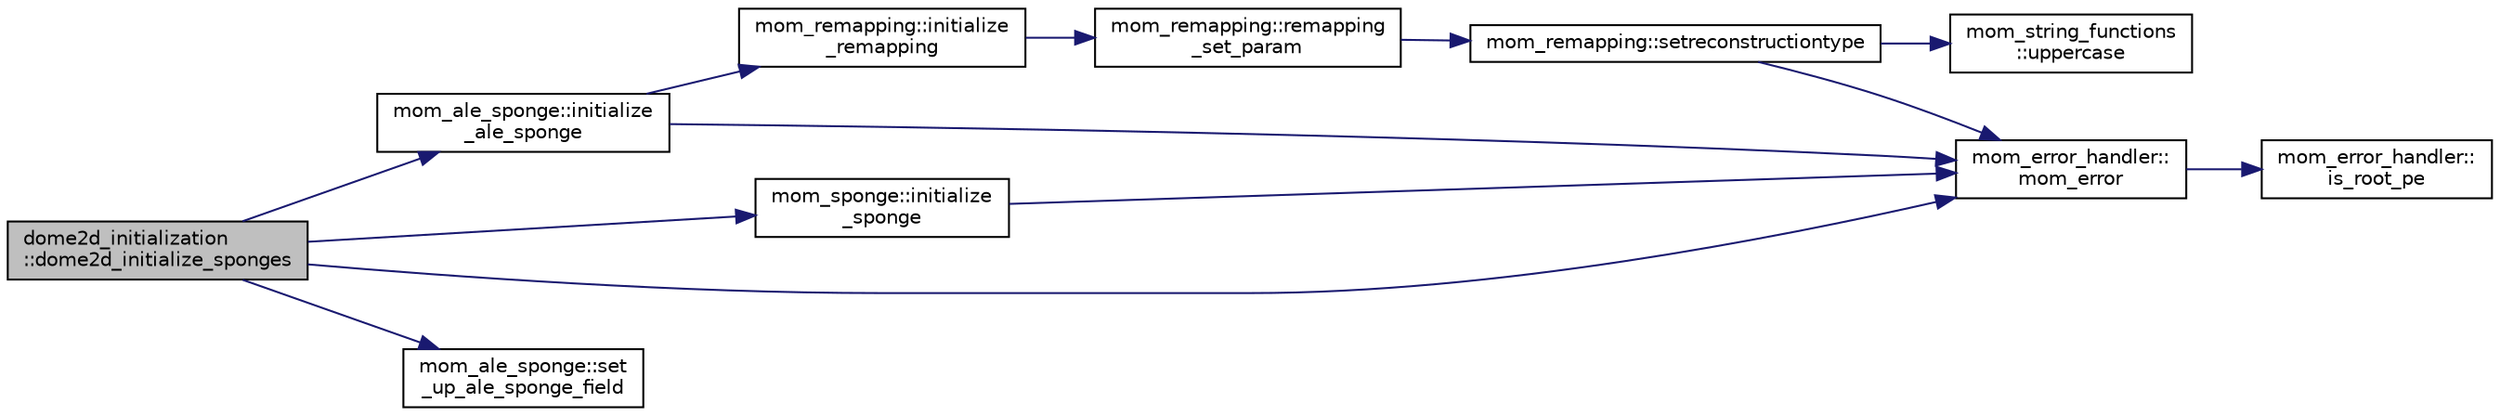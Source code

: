 digraph "dome2d_initialization::dome2d_initialize_sponges"
{
 // INTERACTIVE_SVG=YES
  edge [fontname="Helvetica",fontsize="10",labelfontname="Helvetica",labelfontsize="10"];
  node [fontname="Helvetica",fontsize="10",shape=record];
  rankdir="LR";
  Node0 [label="dome2d_initialization\l::dome2d_initialize_sponges",height=0.2,width=0.4,color="black", fillcolor="grey75", style="filled", fontcolor="black"];
  Node0 -> Node1 [color="midnightblue",fontsize="10",style="solid",fontname="Helvetica"];
  Node1 [label="mom_ale_sponge::initialize\l_ale_sponge",height=0.2,width=0.4,color="black", fillcolor="white", style="filled",URL="$namespacemom__ale__sponge.html#a135d5ca4d0dff789bc6db5ac789b4142",tooltip="This subroutine determines the number of points which are within. "];
  Node1 -> Node2 [color="midnightblue",fontsize="10",style="solid",fontname="Helvetica"];
  Node2 [label="mom_error_handler::\lmom_error",height=0.2,width=0.4,color="black", fillcolor="white", style="filled",URL="$namespacemom__error__handler.html#a460cfb79a06c29fc249952c2a3710d67"];
  Node2 -> Node3 [color="midnightblue",fontsize="10",style="solid",fontname="Helvetica"];
  Node3 [label="mom_error_handler::\lis_root_pe",height=0.2,width=0.4,color="black", fillcolor="white", style="filled",URL="$namespacemom__error__handler.html#ad5f00a53059c72fe2332d1436c80ca71"];
  Node1 -> Node4 [color="midnightblue",fontsize="10",style="solid",fontname="Helvetica"];
  Node4 [label="mom_remapping::initialize\l_remapping",height=0.2,width=0.4,color="black", fillcolor="white", style="filled",URL="$namespacemom__remapping.html#a6847e0c44ccb54fb72587677f90d95b6",tooltip="Constructor for remapping control structure. "];
  Node4 -> Node5 [color="midnightblue",fontsize="10",style="solid",fontname="Helvetica"];
  Node5 [label="mom_remapping::remapping\l_set_param",height=0.2,width=0.4,color="black", fillcolor="white", style="filled",URL="$namespacemom__remapping.html#a9e811f89c505a4416ea0eec315769801",tooltip="Set parameters within remapping object. "];
  Node5 -> Node6 [color="midnightblue",fontsize="10",style="solid",fontname="Helvetica"];
  Node6 [label="mom_remapping::setreconstructiontype",height=0.2,width=0.4,color="black", fillcolor="white", style="filled",URL="$namespacemom__remapping.html#a41a89ac62578250500b7a450d5fdfae7",tooltip="Changes the method of reconstruction Use this routine to parse a string parameter specifying the reco..."];
  Node6 -> Node7 [color="midnightblue",fontsize="10",style="solid",fontname="Helvetica"];
  Node7 [label="mom_string_functions\l::uppercase",height=0.2,width=0.4,color="black", fillcolor="white", style="filled",URL="$namespacemom__string__functions.html#aca148baf726de2f028b7e7baad3c85d4"];
  Node6 -> Node2 [color="midnightblue",fontsize="10",style="solid",fontname="Helvetica"];
  Node0 -> Node8 [color="midnightblue",fontsize="10",style="solid",fontname="Helvetica"];
  Node8 [label="mom_sponge::initialize\l_sponge",height=0.2,width=0.4,color="black", fillcolor="white", style="filled",URL="$namespacemom__sponge.html#a61184539a8e8e9d27dd9071c509b68bf"];
  Node8 -> Node2 [color="midnightblue",fontsize="10",style="solid",fontname="Helvetica"];
  Node0 -> Node2 [color="midnightblue",fontsize="10",style="solid",fontname="Helvetica"];
  Node0 -> Node9 [color="midnightblue",fontsize="10",style="solid",fontname="Helvetica"];
  Node9 [label="mom_ale_sponge::set\l_up_ale_sponge_field",height=0.2,width=0.4,color="black", fillcolor="white", style="filled",URL="$namespacemom__ale__sponge.html#adfb5d248683fa9d6accfcf5638303c3f",tooltip="This subroutine stores the reference profile at h points for the variable. "];
}

